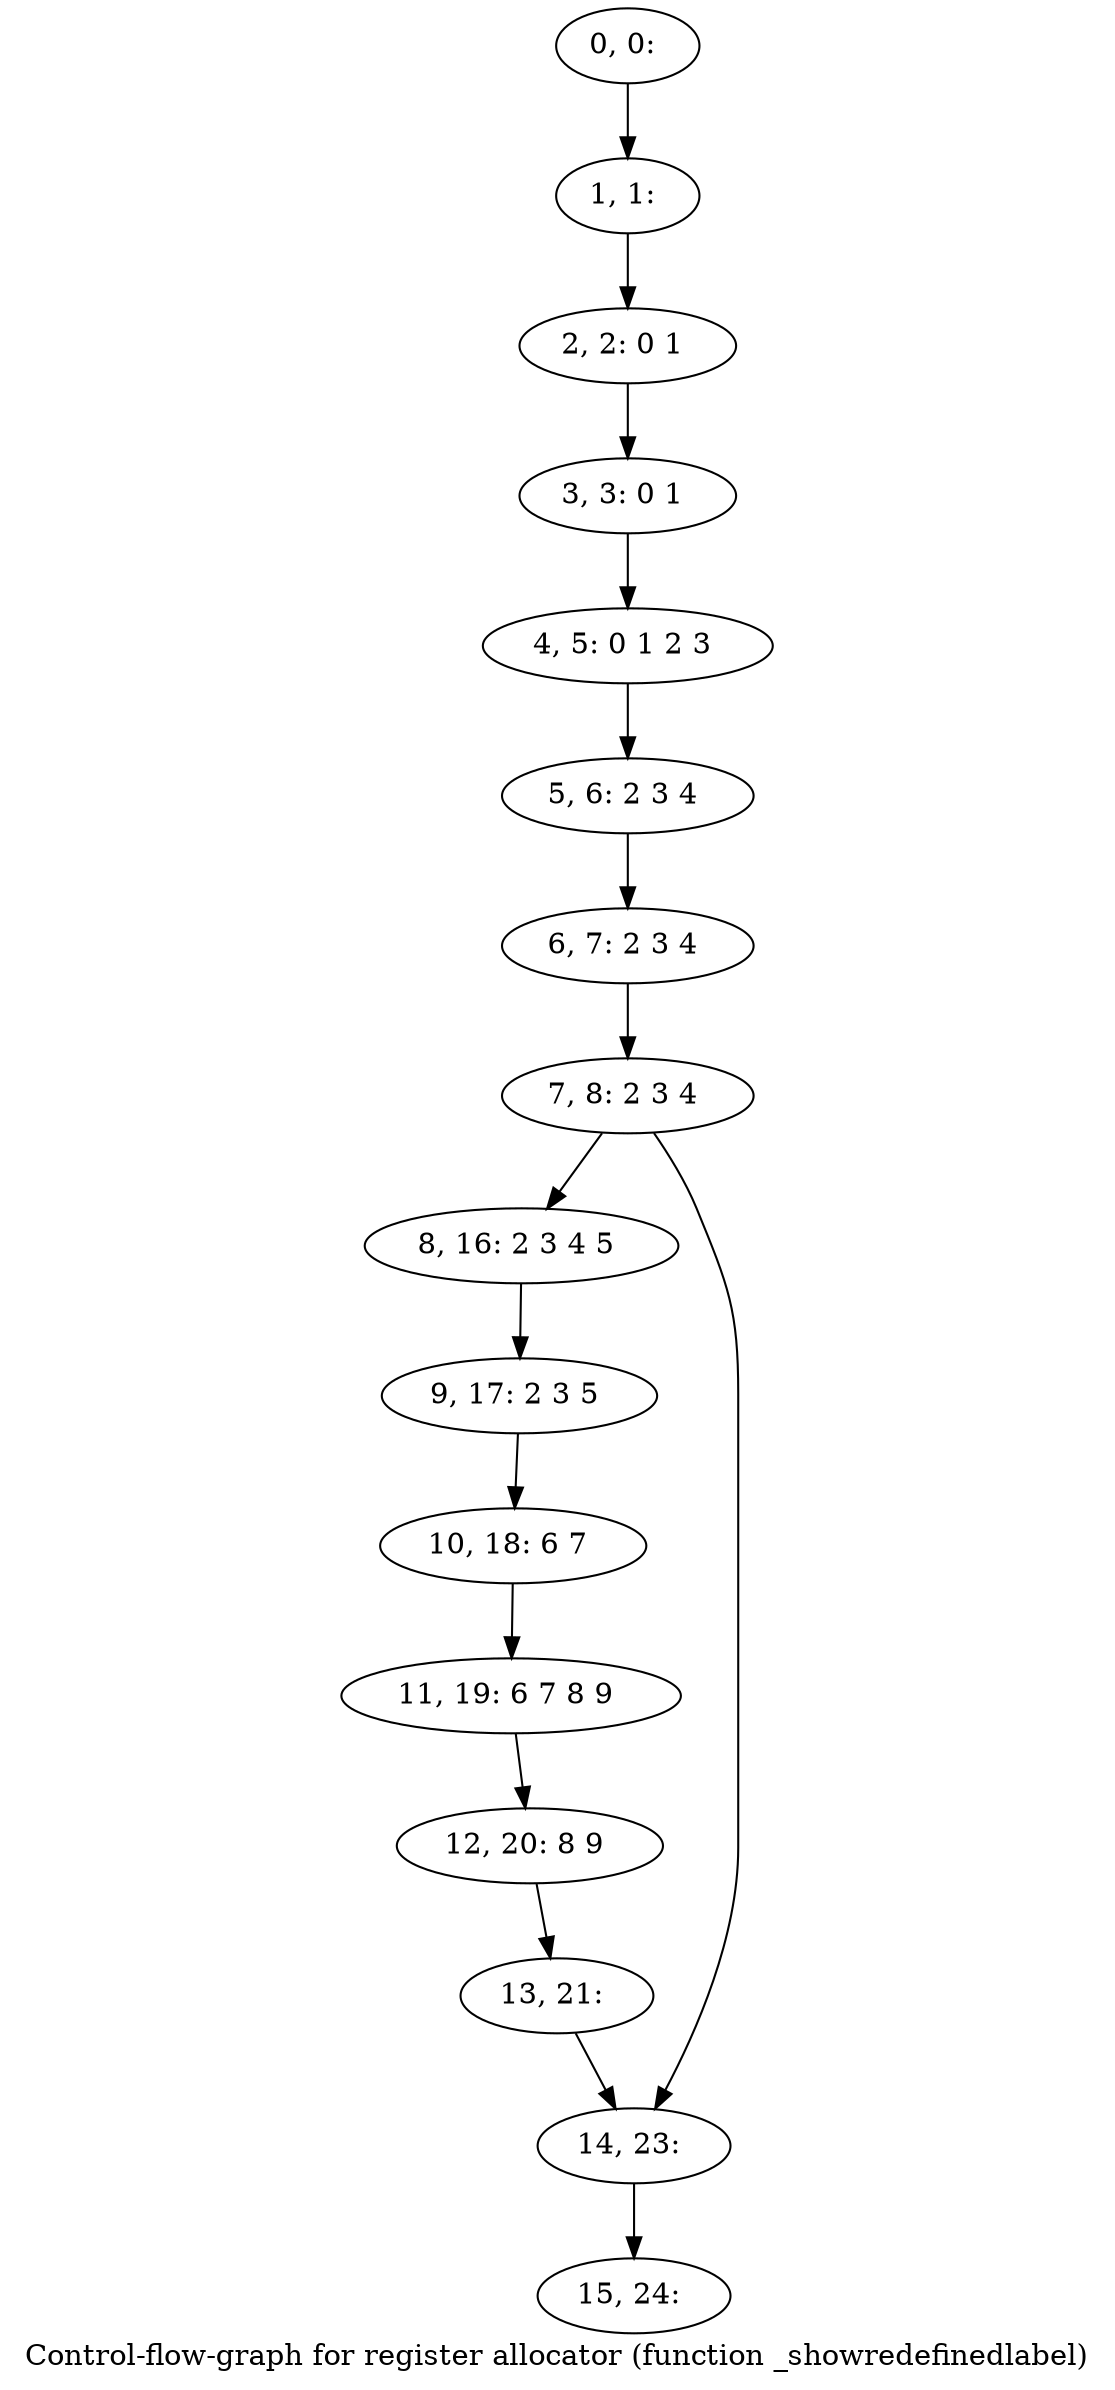 digraph G {
graph [label="Control-flow-graph for register allocator (function _showredefinedlabel)"]
0[label="0, 0: "];
1[label="1, 1: "];
2[label="2, 2: 0 1 "];
3[label="3, 3: 0 1 "];
4[label="4, 5: 0 1 2 3 "];
5[label="5, 6: 2 3 4 "];
6[label="6, 7: 2 3 4 "];
7[label="7, 8: 2 3 4 "];
8[label="8, 16: 2 3 4 5 "];
9[label="9, 17: 2 3 5 "];
10[label="10, 18: 6 7 "];
11[label="11, 19: 6 7 8 9 "];
12[label="12, 20: 8 9 "];
13[label="13, 21: "];
14[label="14, 23: "];
15[label="15, 24: "];
0->1 ;
1->2 ;
2->3 ;
3->4 ;
4->5 ;
5->6 ;
6->7 ;
7->8 ;
7->14 ;
8->9 ;
9->10 ;
10->11 ;
11->12 ;
12->13 ;
13->14 ;
14->15 ;
}
